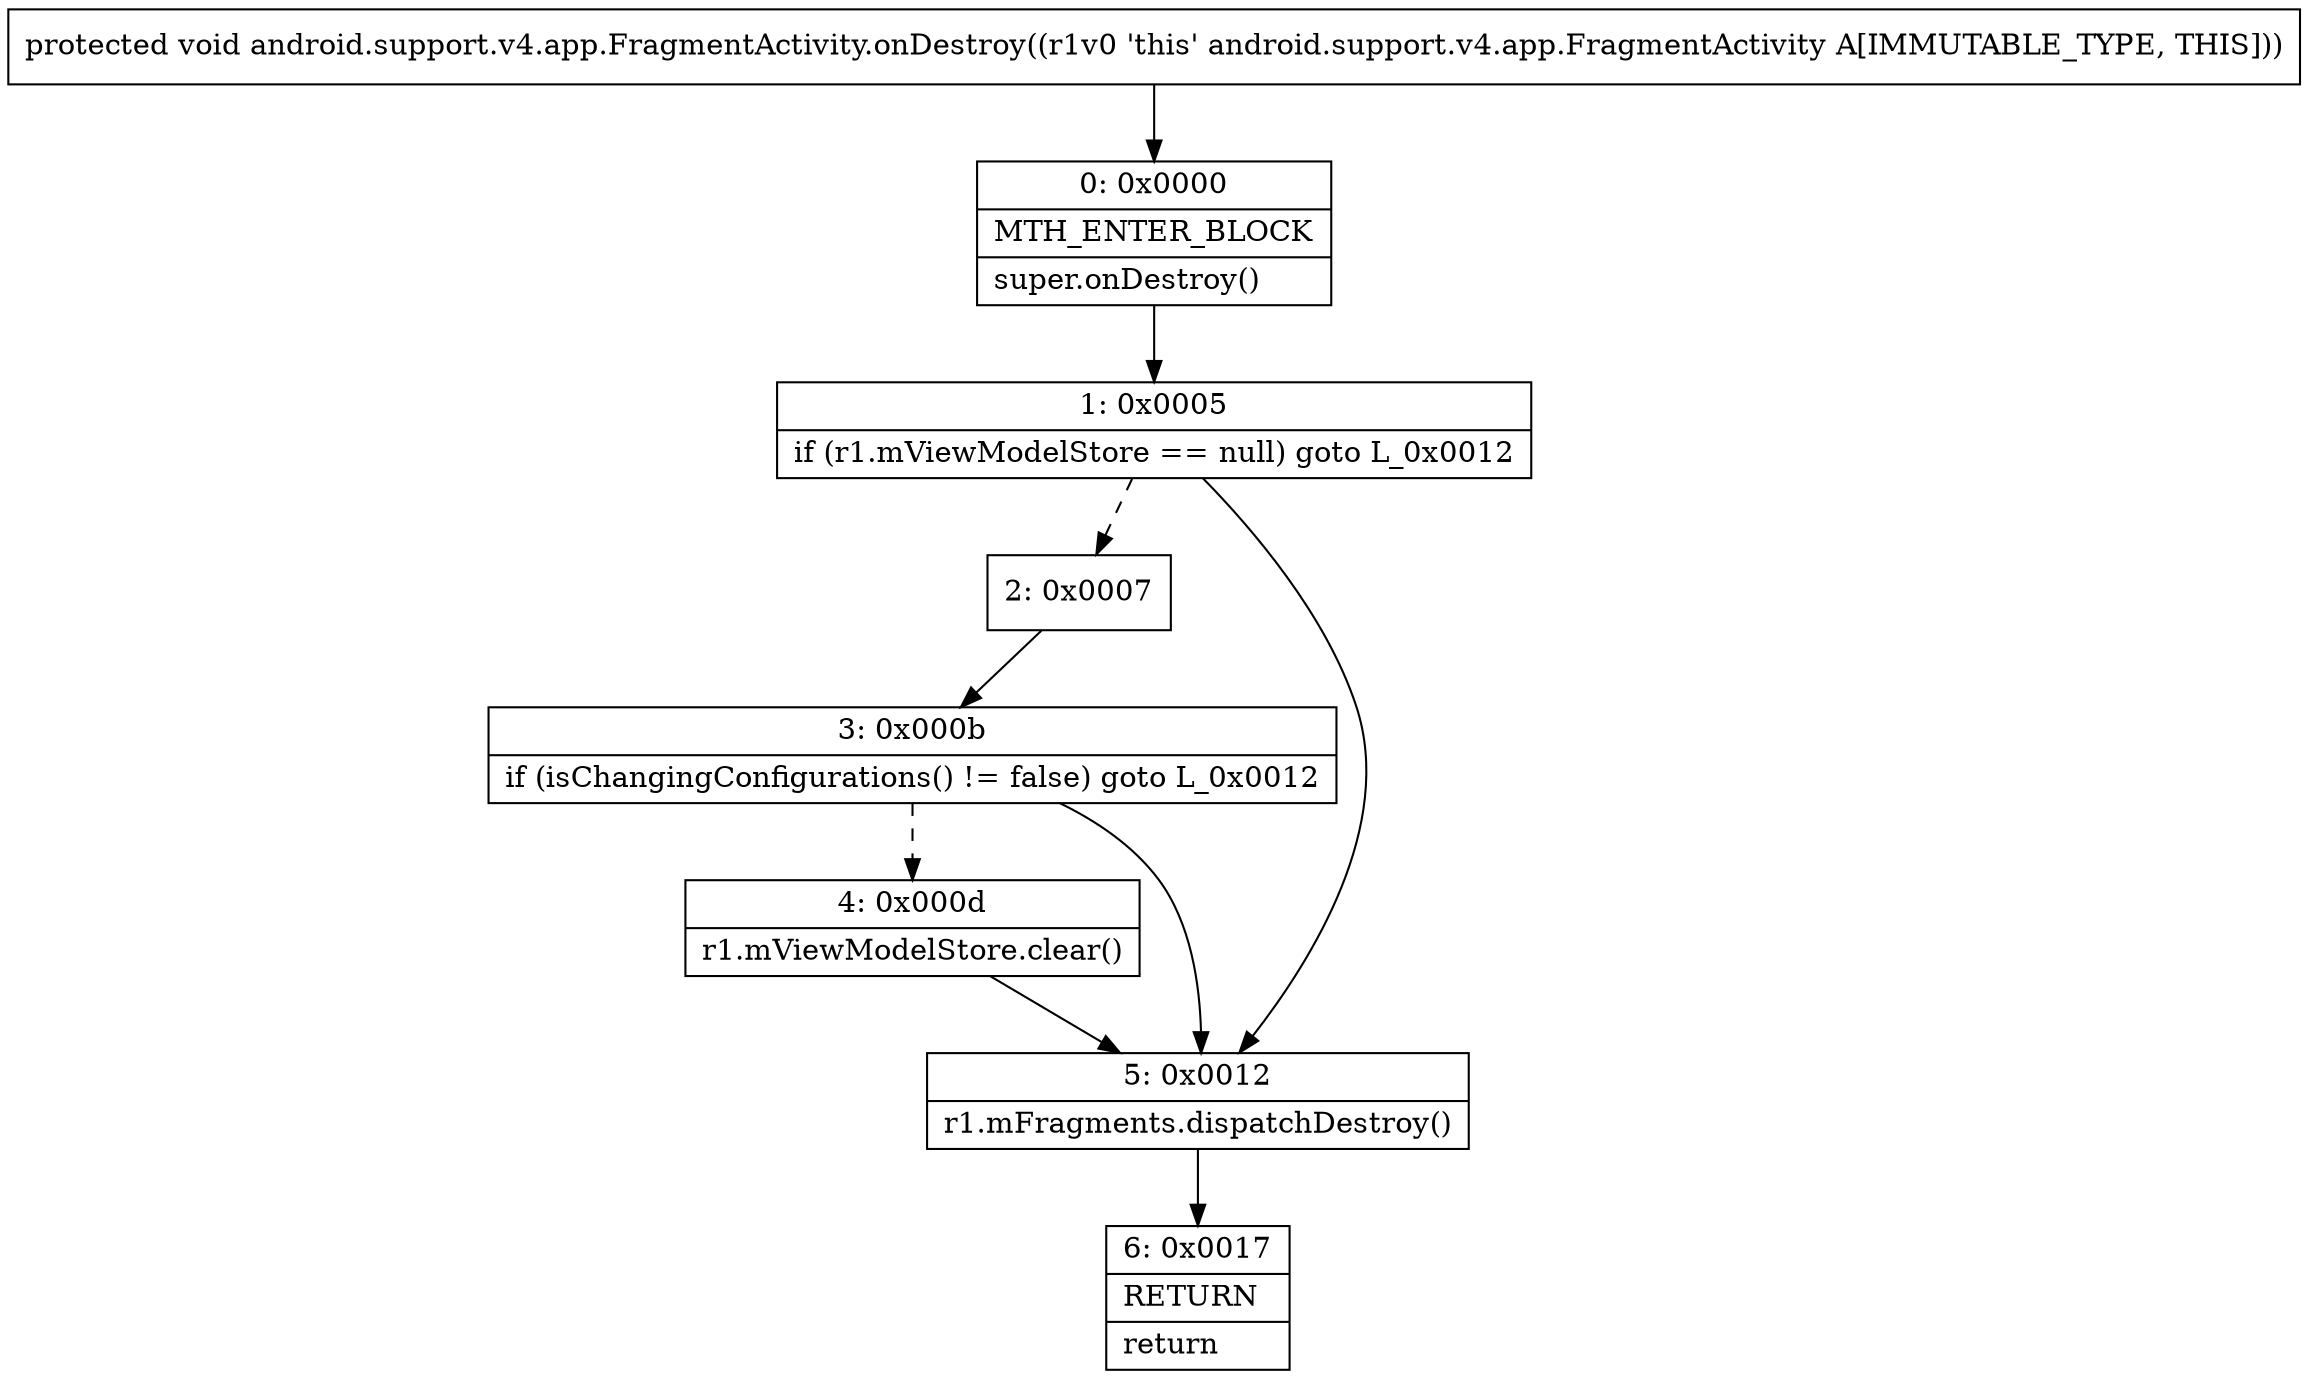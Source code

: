 digraph "CFG forandroid.support.v4.app.FragmentActivity.onDestroy()V" {
Node_0 [shape=record,label="{0\:\ 0x0000|MTH_ENTER_BLOCK\l|super.onDestroy()\l}"];
Node_1 [shape=record,label="{1\:\ 0x0005|if (r1.mViewModelStore == null) goto L_0x0012\l}"];
Node_2 [shape=record,label="{2\:\ 0x0007}"];
Node_3 [shape=record,label="{3\:\ 0x000b|if (isChangingConfigurations() != false) goto L_0x0012\l}"];
Node_4 [shape=record,label="{4\:\ 0x000d|r1.mViewModelStore.clear()\l}"];
Node_5 [shape=record,label="{5\:\ 0x0012|r1.mFragments.dispatchDestroy()\l}"];
Node_6 [shape=record,label="{6\:\ 0x0017|RETURN\l|return\l}"];
MethodNode[shape=record,label="{protected void android.support.v4.app.FragmentActivity.onDestroy((r1v0 'this' android.support.v4.app.FragmentActivity A[IMMUTABLE_TYPE, THIS])) }"];
MethodNode -> Node_0;
Node_0 -> Node_1;
Node_1 -> Node_2[style=dashed];
Node_1 -> Node_5;
Node_2 -> Node_3;
Node_3 -> Node_4[style=dashed];
Node_3 -> Node_5;
Node_4 -> Node_5;
Node_5 -> Node_6;
}

